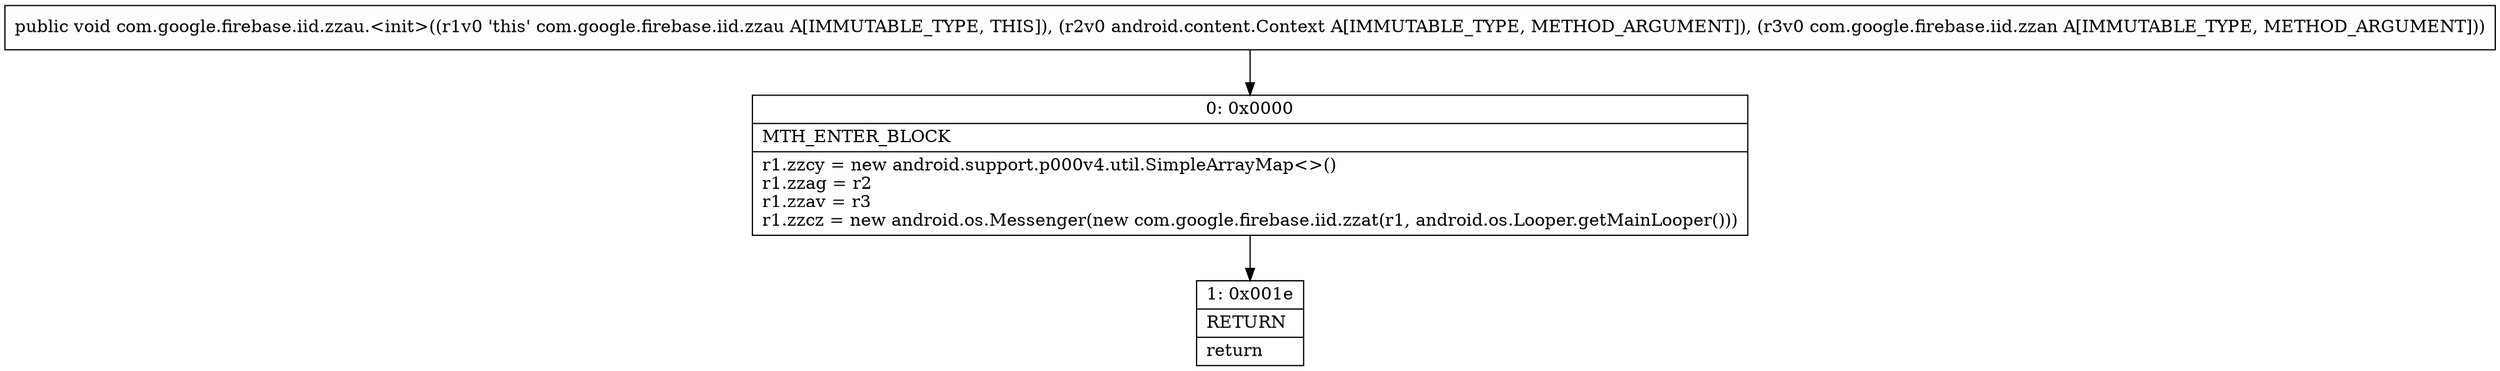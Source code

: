 digraph "CFG forcom.google.firebase.iid.zzau.\<init\>(Landroid\/content\/Context;Lcom\/google\/firebase\/iid\/zzan;)V" {
Node_0 [shape=record,label="{0\:\ 0x0000|MTH_ENTER_BLOCK\l|r1.zzcy = new android.support.p000v4.util.SimpleArrayMap\<\>()\lr1.zzag = r2\lr1.zzav = r3\lr1.zzcz = new android.os.Messenger(new com.google.firebase.iid.zzat(r1, android.os.Looper.getMainLooper()))\l}"];
Node_1 [shape=record,label="{1\:\ 0x001e|RETURN\l|return\l}"];
MethodNode[shape=record,label="{public void com.google.firebase.iid.zzau.\<init\>((r1v0 'this' com.google.firebase.iid.zzau A[IMMUTABLE_TYPE, THIS]), (r2v0 android.content.Context A[IMMUTABLE_TYPE, METHOD_ARGUMENT]), (r3v0 com.google.firebase.iid.zzan A[IMMUTABLE_TYPE, METHOD_ARGUMENT])) }"];
MethodNode -> Node_0;
Node_0 -> Node_1;
}

